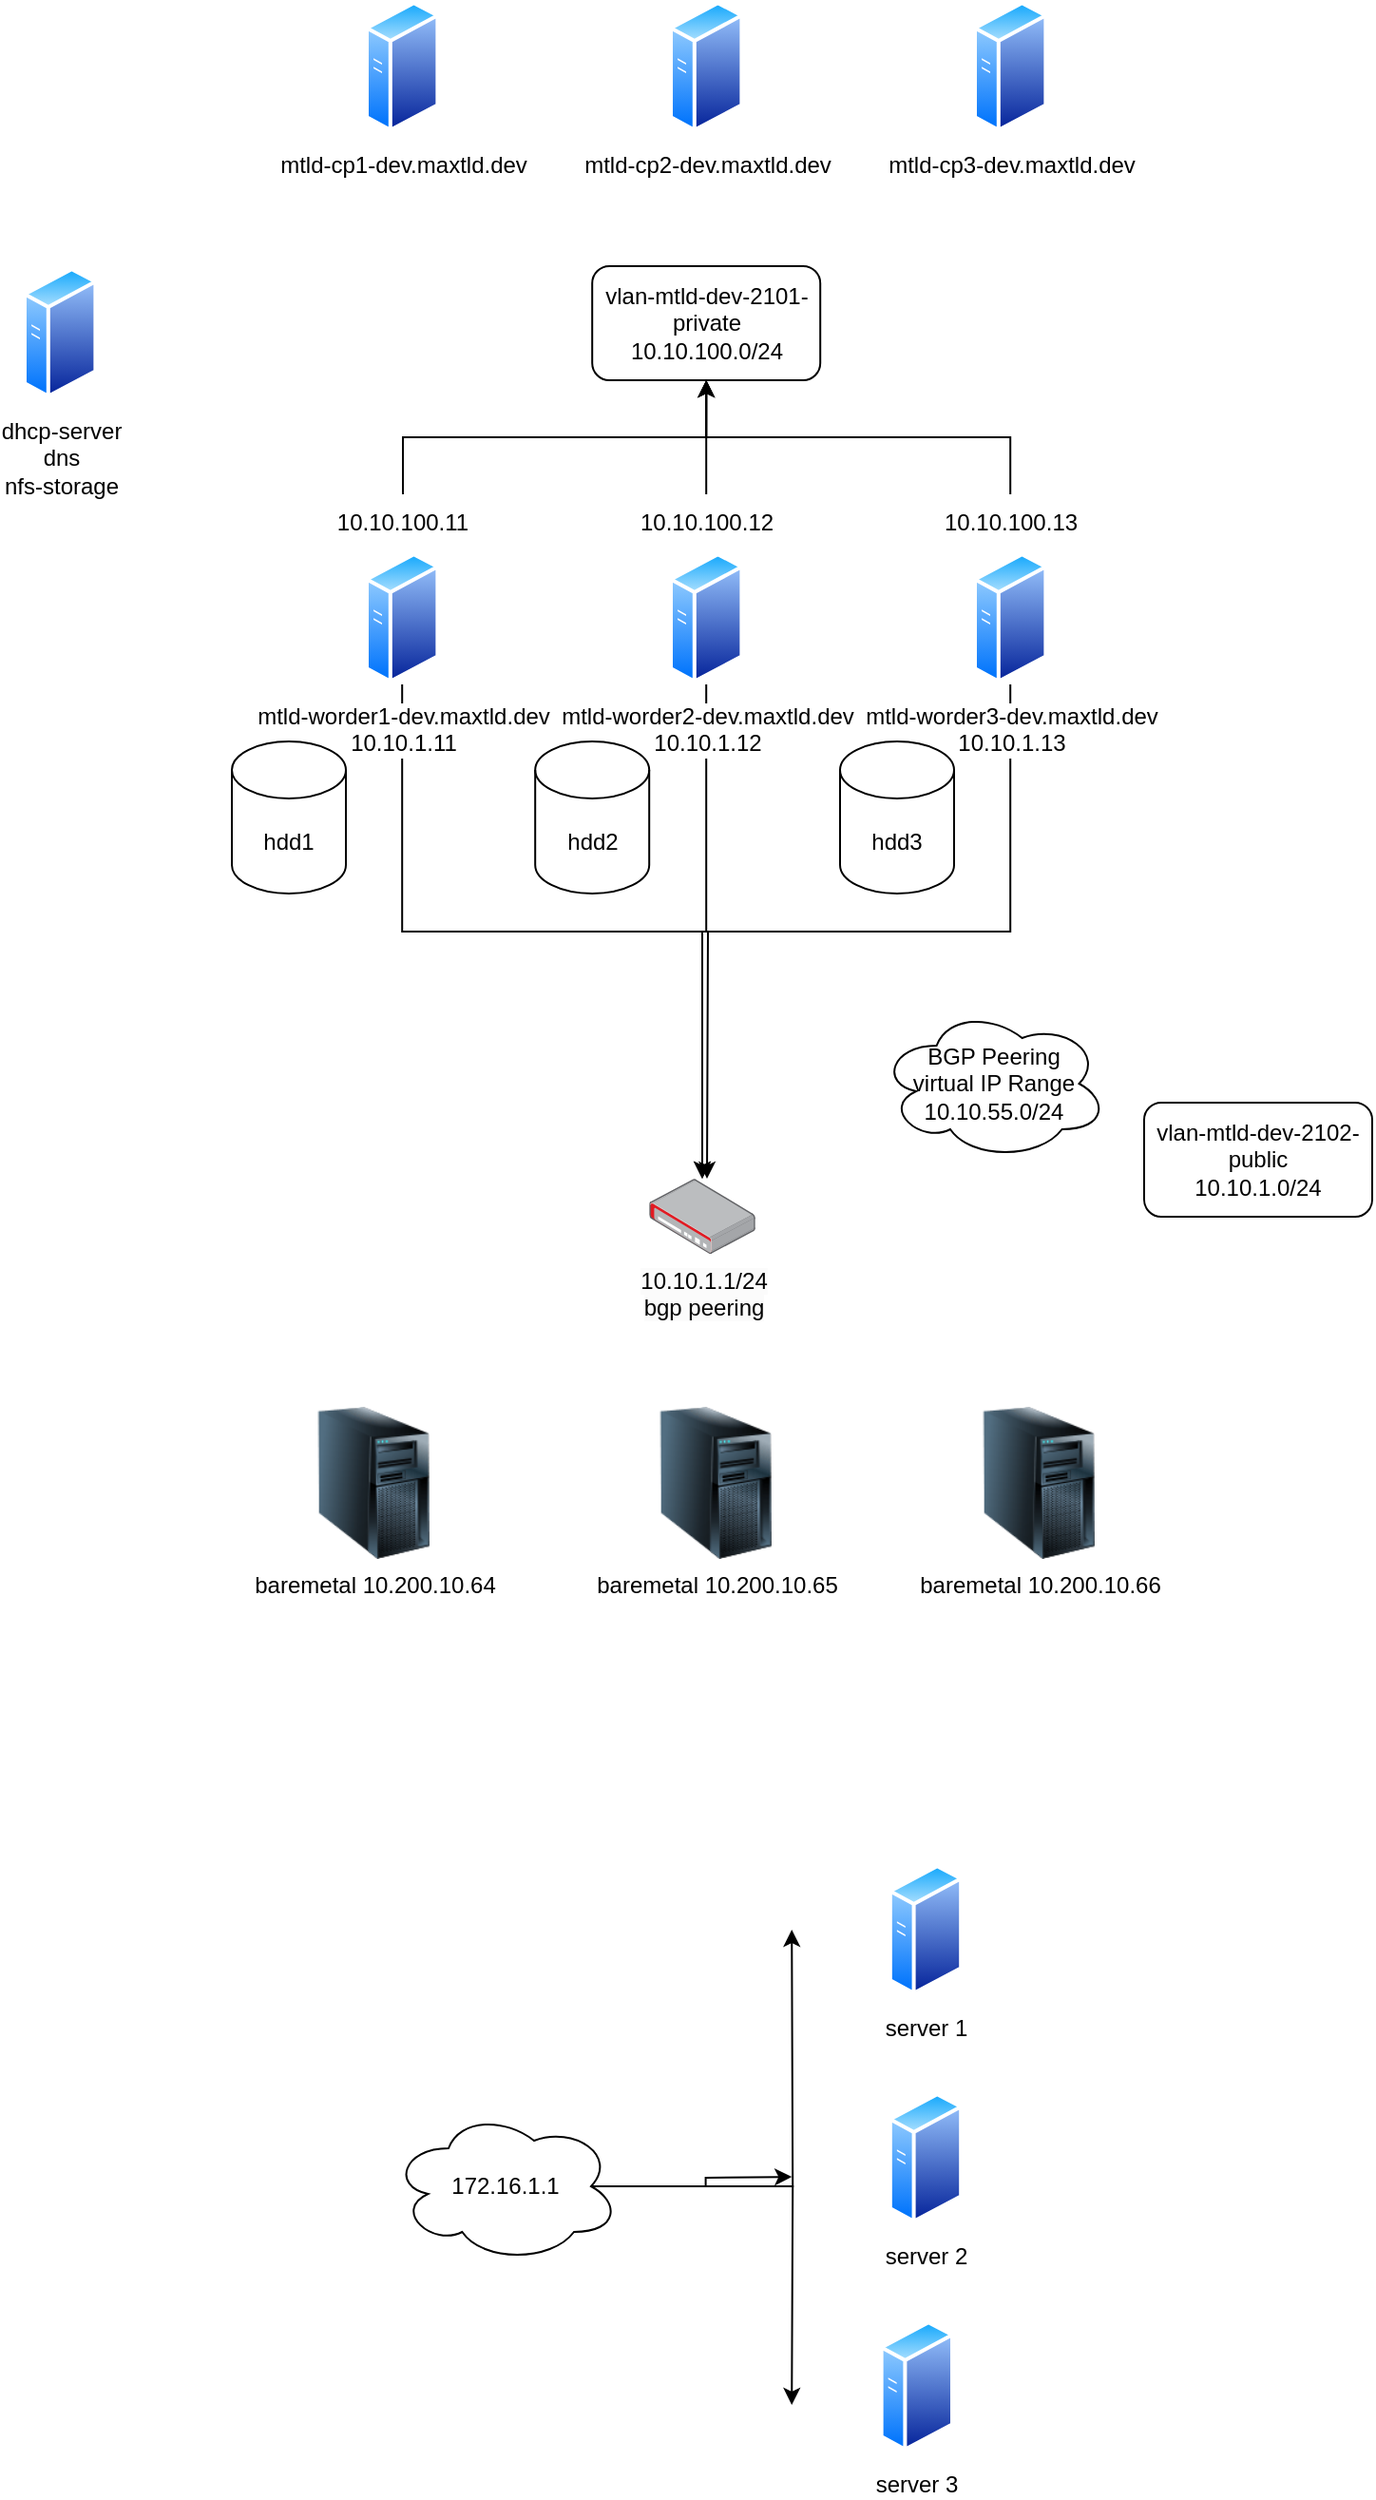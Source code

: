 <mxfile version="20.7.4" type="device"><diagram id="fD2YWKx5r2GUIz1H0hqe" name="Page-1"><mxGraphModel dx="1430" dy="825" grid="1" gridSize="10" guides="1" tooltips="1" connect="1" arrows="1" fold="1" page="1" pageScale="1" pageWidth="827" pageHeight="1169" math="0" shadow="0"><root><mxCell id="0"/><mxCell id="1" parent="0"/><mxCell id="Taaaa_5iykaT5XWLULzq-26" style="edgeStyle=orthogonalEdgeStyle;rounded=0;orthogonalLoop=1;jettySize=auto;html=1;exitX=0.5;exitY=1;exitDx=0;exitDy=0;" edge="1" parent="1" source="Taaaa_5iykaT5XWLULzq-2"><mxGeometry relative="1" as="geometry"><mxPoint x="460" y="790" as="targetPoint"/></mxGeometry></mxCell><mxCell id="Taaaa_5iykaT5XWLULzq-2" value="mtld-worder1-dev.maxtld.dev&lt;br&gt;10.10.1.11" style="aspect=fixed;perimeter=ellipsePerimeter;html=1;align=center;shadow=0;dashed=0;spacingTop=3;image;image=img/lib/active_directory/generic_server.svg;" vertex="1" parent="1"><mxGeometry x="280" y="460" width="39.2" height="70" as="geometry"/></mxCell><mxCell id="Taaaa_5iykaT5XWLULzq-25" style="edgeStyle=orthogonalEdgeStyle;rounded=0;orthogonalLoop=1;jettySize=auto;html=1;exitX=0.5;exitY=1;exitDx=0;exitDy=0;" edge="1" parent="1" source="Taaaa_5iykaT5XWLULzq-3" target="Taaaa_5iykaT5XWLULzq-24"><mxGeometry relative="1" as="geometry"/></mxCell><mxCell id="Taaaa_5iykaT5XWLULzq-3" value="mtld-worder2-dev.maxtld.dev&lt;br&gt;10.10.1.12" style="aspect=fixed;perimeter=ellipsePerimeter;html=1;align=center;shadow=0;dashed=0;spacingTop=3;image;image=img/lib/active_directory/generic_server.svg;" vertex="1" parent="1"><mxGeometry x="440" y="460" width="39.2" height="70" as="geometry"/></mxCell><mxCell id="Taaaa_5iykaT5XWLULzq-23" style="edgeStyle=orthogonalEdgeStyle;rounded=0;orthogonalLoop=1;jettySize=auto;html=1;exitX=0.5;exitY=1;exitDx=0;exitDy=0;" edge="1" parent="1" source="Taaaa_5iykaT5XWLULzq-4" target="Taaaa_5iykaT5XWLULzq-24"><mxGeometry relative="1" as="geometry"><mxPoint x="459.6" y="770" as="targetPoint"/></mxGeometry></mxCell><mxCell id="Taaaa_5iykaT5XWLULzq-4" value="mtld-worder3-dev.maxtld.dev&lt;br&gt;10.10.1.13" style="aspect=fixed;perimeter=ellipsePerimeter;html=1;align=center;shadow=0;dashed=0;spacingTop=3;image;image=img/lib/active_directory/generic_server.svg;" vertex="1" parent="1"><mxGeometry x="600" y="460" width="39.2" height="70" as="geometry"/></mxCell><mxCell id="Taaaa_5iykaT5XWLULzq-5" value="mtld-cp1-dev.maxtld.dev" style="aspect=fixed;perimeter=ellipsePerimeter;html=1;align=center;shadow=0;dashed=0;spacingTop=3;image;image=img/lib/active_directory/generic_server.svg;" vertex="1" parent="1"><mxGeometry x="280" y="170" width="39.2" height="70" as="geometry"/></mxCell><mxCell id="Taaaa_5iykaT5XWLULzq-6" value="mtld-cp2-dev.maxtld.dev" style="aspect=fixed;perimeter=ellipsePerimeter;html=1;align=center;shadow=0;dashed=0;spacingTop=3;image;image=img/lib/active_directory/generic_server.svg;" vertex="1" parent="1"><mxGeometry x="440" y="170" width="39.2" height="70" as="geometry"/></mxCell><mxCell id="Taaaa_5iykaT5XWLULzq-7" value="mtld-cp3-dev.maxtld.dev" style="aspect=fixed;perimeter=ellipsePerimeter;html=1;align=center;shadow=0;dashed=0;spacingTop=3;image;image=img/lib/active_directory/generic_server.svg;" vertex="1" parent="1"><mxGeometry x="600" y="170" width="39.2" height="70" as="geometry"/></mxCell><mxCell id="Taaaa_5iykaT5XWLULzq-9" value="dhcp-server&lt;br&gt;dns&lt;br&gt;nfs-storage" style="aspect=fixed;perimeter=ellipsePerimeter;html=1;align=center;shadow=0;dashed=0;spacingTop=3;image;image=img/lib/active_directory/generic_server.svg;" vertex="1" parent="1"><mxGeometry x="100" y="310" width="39.2" height="70" as="geometry"/></mxCell><mxCell id="Taaaa_5iykaT5XWLULzq-10" value="baremetal 10.200.10.65" style="image;html=1;image=img/lib/clip_art/computers/Server_Tower_128x128.png" vertex="1" parent="1"><mxGeometry x="424.6" y="910" width="80" height="80" as="geometry"/></mxCell><mxCell id="Taaaa_5iykaT5XWLULzq-11" value="baremetal 10.200.10.64" style="image;html=1;image=img/lib/clip_art/computers/Server_Tower_128x128.png" vertex="1" parent="1"><mxGeometry x="244.6" y="910" width="80" height="80" as="geometry"/></mxCell><mxCell id="Taaaa_5iykaT5XWLULzq-12" value="baremetal 10.200.10.66" style="image;html=1;image=img/lib/clip_art/computers/Server_Tower_128x128.png" vertex="1" parent="1"><mxGeometry x="594.6" y="910" width="80" height="80" as="geometry"/></mxCell><mxCell id="Taaaa_5iykaT5XWLULzq-14" value="vlan-mtld-dev-2102-public&lt;br&gt;10.10.1.0/24" style="rounded=1;whiteSpace=wrap;html=1;" vertex="1" parent="1"><mxGeometry x="690" y="750" width="120" height="60" as="geometry"/></mxCell><mxCell id="Taaaa_5iykaT5XWLULzq-15" value="vlan-mtld-dev-2101-private&lt;br&gt;10.10.100.0/24" style="rounded=1;whiteSpace=wrap;html=1;" vertex="1" parent="1"><mxGeometry x="399.6" y="310" width="120" height="60" as="geometry"/></mxCell><mxCell id="Taaaa_5iykaT5XWLULzq-18" style="edgeStyle=orthogonalEdgeStyle;rounded=0;orthogonalLoop=1;jettySize=auto;html=1;exitX=0.5;exitY=0;exitDx=0;exitDy=0;entryX=0.5;entryY=1;entryDx=0;entryDy=0;" edge="1" parent="1" source="Taaaa_5iykaT5XWLULzq-17" target="Taaaa_5iykaT5XWLULzq-15"><mxGeometry relative="1" as="geometry"/></mxCell><mxCell id="Taaaa_5iykaT5XWLULzq-17" value="&lt;span style=&quot;background-color: rgb(255, 255, 255);&quot;&gt;10.10.100.13&lt;/span&gt;" style="text;html=1;strokeColor=none;fillColor=none;align=center;verticalAlign=middle;whiteSpace=wrap;rounded=0;" vertex="1" parent="1"><mxGeometry x="589.6" y="430" width="60" height="30" as="geometry"/></mxCell><mxCell id="Taaaa_5iykaT5XWLULzq-20" style="edgeStyle=orthogonalEdgeStyle;rounded=0;orthogonalLoop=1;jettySize=auto;html=1;exitX=0.5;exitY=0;exitDx=0;exitDy=0;" edge="1" parent="1" source="Taaaa_5iykaT5XWLULzq-19"><mxGeometry relative="1" as="geometry"><mxPoint x="459.655" y="370" as="targetPoint"/></mxGeometry></mxCell><mxCell id="Taaaa_5iykaT5XWLULzq-19" value="&lt;span style=&quot;background-color: rgb(255, 255, 255);&quot;&gt;10.10.100.12&lt;/span&gt;" style="text;html=1;strokeColor=none;fillColor=none;align=center;verticalAlign=middle;whiteSpace=wrap;rounded=0;" vertex="1" parent="1"><mxGeometry x="429.6" y="430" width="60" height="30" as="geometry"/></mxCell><mxCell id="Taaaa_5iykaT5XWLULzq-22" style="edgeStyle=orthogonalEdgeStyle;rounded=0;orthogonalLoop=1;jettySize=auto;html=1;exitX=0.5;exitY=0;exitDx=0;exitDy=0;entryX=0.5;entryY=1;entryDx=0;entryDy=0;" edge="1" parent="1" source="Taaaa_5iykaT5XWLULzq-21" target="Taaaa_5iykaT5XWLULzq-15"><mxGeometry relative="1" as="geometry"/></mxCell><mxCell id="Taaaa_5iykaT5XWLULzq-21" value="&lt;span style=&quot;background-color: rgb(255, 255, 255);&quot;&gt;10.10.100.11&lt;/span&gt;" style="text;html=1;strokeColor=none;fillColor=none;align=center;verticalAlign=middle;whiteSpace=wrap;rounded=0;" vertex="1" parent="1"><mxGeometry x="270" y="430" width="60" height="30" as="geometry"/></mxCell><mxCell id="Taaaa_5iykaT5XWLULzq-24" value="&lt;span style=&quot;background-color: rgb(251, 251, 251);&quot;&gt;10.10.1.1/24&lt;/span&gt;&lt;br style=&quot;border-color: var(--border-color); background-color: rgb(251, 251, 251);&quot;&gt;&lt;span style=&quot;background-color: rgb(251, 251, 251);&quot;&gt;bgp peering&lt;/span&gt;" style="points=[];aspect=fixed;html=1;align=center;shadow=0;dashed=0;image;image=img/lib/allied_telesis/security/Router_VPN.svg;" vertex="1" parent="1"><mxGeometry x="429.6" y="790" width="55.8" height="39.6" as="geometry"/></mxCell><mxCell id="Taaaa_5iykaT5XWLULzq-27" value="BGP Peering&lt;br&gt;virtual IP Range&lt;br&gt;10.10.55.0/24" style="ellipse;shape=cloud;whiteSpace=wrap;html=1;" vertex="1" parent="1"><mxGeometry x="550.8" y="700" width="120" height="80" as="geometry"/></mxCell><mxCell id="Taaaa_5iykaT5XWLULzq-28" value="hdd1" style="shape=cylinder3;whiteSpace=wrap;html=1;boundedLbl=1;backgroundOutline=1;size=15;" vertex="1" parent="1"><mxGeometry x="210" y="560" width="60" height="80" as="geometry"/></mxCell><mxCell id="Taaaa_5iykaT5XWLULzq-29" value="hdd2" style="shape=cylinder3;whiteSpace=wrap;html=1;boundedLbl=1;backgroundOutline=1;size=15;" vertex="1" parent="1"><mxGeometry x="369.6" y="560" width="60" height="80" as="geometry"/></mxCell><mxCell id="Taaaa_5iykaT5XWLULzq-30" value="hdd3" style="shape=cylinder3;whiteSpace=wrap;html=1;boundedLbl=1;backgroundOutline=1;size=15;" vertex="1" parent="1"><mxGeometry x="530" y="560" width="60" height="80" as="geometry"/></mxCell><mxCell id="Taaaa_5iykaT5XWLULzq-32" value="server 1" style="aspect=fixed;perimeter=ellipsePerimeter;html=1;align=center;shadow=0;dashed=0;spacingTop=3;image;image=img/lib/active_directory/generic_server.svg;" vertex="1" parent="1"><mxGeometry x="555.4" y="1150" width="39.2" height="70" as="geometry"/></mxCell><mxCell id="Taaaa_5iykaT5XWLULzq-33" value="server 2" style="aspect=fixed;perimeter=ellipsePerimeter;html=1;align=center;shadow=0;dashed=0;spacingTop=3;image;image=img/lib/active_directory/generic_server.svg;" vertex="1" parent="1"><mxGeometry x="555.4" y="1270" width="39.2" height="70" as="geometry"/></mxCell><mxCell id="Taaaa_5iykaT5XWLULzq-34" value="server 3" style="aspect=fixed;perimeter=ellipsePerimeter;html=1;align=center;shadow=0;dashed=0;spacingTop=3;image;image=img/lib/active_directory/generic_server.svg;" vertex="1" parent="1"><mxGeometry x="550.8" y="1390" width="39.2" height="70" as="geometry"/></mxCell><mxCell id="Taaaa_5iykaT5XWLULzq-38" style="edgeStyle=orthogonalEdgeStyle;rounded=0;orthogonalLoop=1;jettySize=auto;html=1;exitX=0.875;exitY=0.5;exitDx=0;exitDy=0;exitPerimeter=0;entryX=0;entryY=0.5;entryDx=0;entryDy=0;" edge="1" parent="1" source="Taaaa_5iykaT5XWLULzq-37"><mxGeometry relative="1" as="geometry"><mxPoint x="504.6" y="1315" as="targetPoint"/></mxGeometry></mxCell><mxCell id="Taaaa_5iykaT5XWLULzq-39" style="edgeStyle=orthogonalEdgeStyle;rounded=0;orthogonalLoop=1;jettySize=auto;html=1;exitX=0.875;exitY=0.5;exitDx=0;exitDy=0;exitPerimeter=0;entryX=0;entryY=0.5;entryDx=0;entryDy=0;" edge="1" parent="1" source="Taaaa_5iykaT5XWLULzq-37"><mxGeometry relative="1" as="geometry"><mxPoint x="504.6" y="1185" as="targetPoint"/></mxGeometry></mxCell><mxCell id="Taaaa_5iykaT5XWLULzq-40" style="edgeStyle=orthogonalEdgeStyle;rounded=0;orthogonalLoop=1;jettySize=auto;html=1;exitX=0.875;exitY=0.5;exitDx=0;exitDy=0;exitPerimeter=0;entryX=0;entryY=0.5;entryDx=0;entryDy=0;" edge="1" parent="1" source="Taaaa_5iykaT5XWLULzq-37"><mxGeometry relative="1" as="geometry"><mxPoint x="504.6" y="1435" as="targetPoint"/></mxGeometry></mxCell><mxCell id="Taaaa_5iykaT5XWLULzq-37" value="172.16.1.1" style="ellipse;shape=cloud;whiteSpace=wrap;html=1;" vertex="1" parent="1"><mxGeometry x="294" y="1280" width="120" height="80" as="geometry"/></mxCell></root></mxGraphModel></diagram></mxfile>